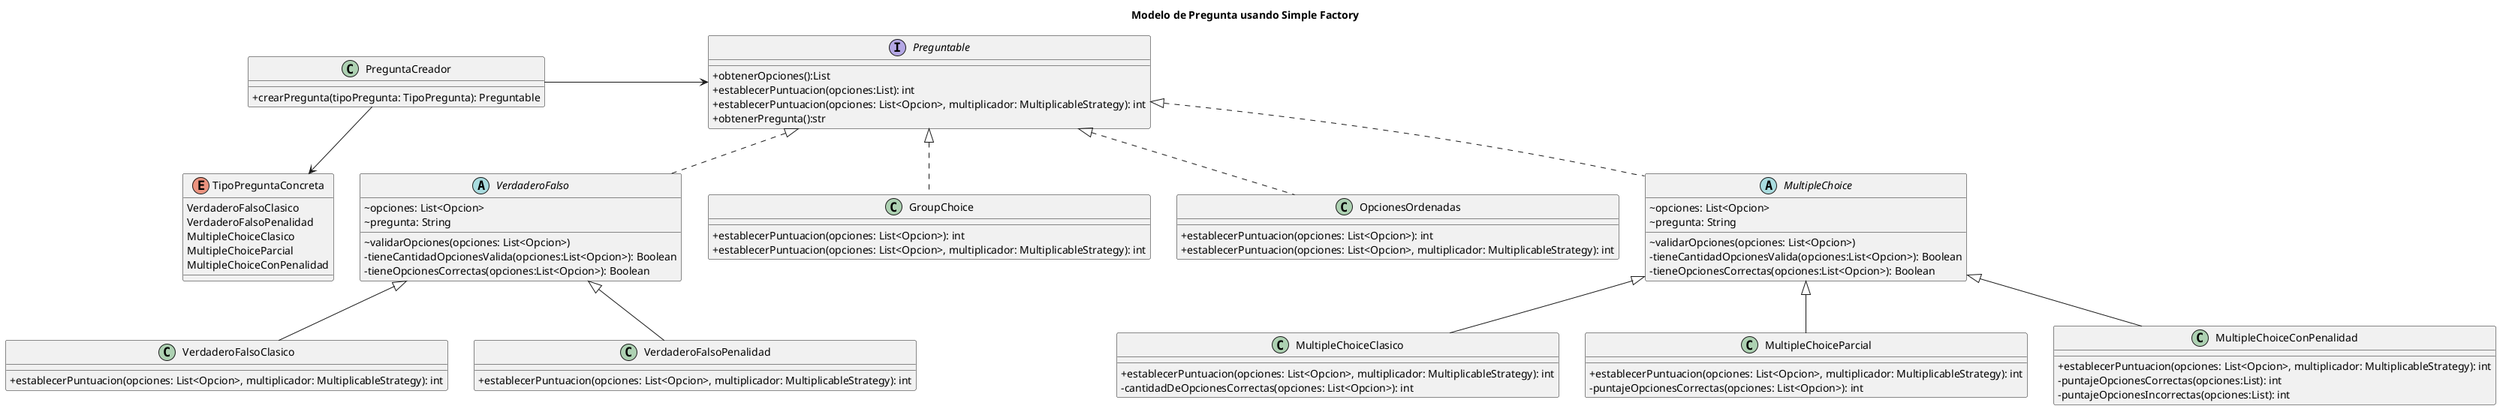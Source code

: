 
@startuml
title Modelo de Pregunta usando Simple Factory
skinparam classAttributeIconSize 0

class PreguntaCreador{
    + crearPregunta(tipoPregunta: TipoPregunta): Preguntable
}

interface Preguntable{
    + obtenerOpciones():List
    + establecerPuntuacion(opciones:List): int
    + establecerPuntuacion(opciones: List<Opcion>, multiplicador: MultiplicableStrategy): int
    + obtenerPregunta():str
}

enum TipoPreguntaConcreta{
    VerdaderoFalsoClasico
    VerdaderoFalsoPenalidad
    MultipleChoiceClasico
    MultipleChoiceParcial
    MultipleChoiceConPenalidad
}

abstract class VerdaderoFalso{
    ~ opciones: List<Opcion>
    ~ pregunta: String
    ~ validarOpciones(opciones: List<Opcion>)
    - tieneCantidadOpcionesValida(opciones:List<Opcion>): Boolean
    - tieneOpcionesCorrectas(opciones:List<Opcion>): Boolean
}

' sin penalidad
class VerdaderoFalsoClasico{
    + establecerPuntuacion(opciones: List<Opcion>, multiplicador: MultiplicableStrategy): int
}

class MultipleChoiceClasico{
    + establecerPuntuacion(opciones: List<Opcion>, multiplicador: MultiplicableStrategy): int
    - cantidadDeOpcionesCorrectas(opciones: List<Opcion>): int
}

class MultipleChoiceParcial{
    + establecerPuntuacion(opciones: List<Opcion>, multiplicador: MultiplicableStrategy): int
    - puntajeOpcionesCorrectas(opciones: List<Opcion>): int
}

' con penalidad
class VerdaderoFalsoPenalidad{
    + establecerPuntuacion(opciones: List<Opcion>, multiplicador: MultiplicableStrategy): int
}

class MultipleChoiceConPenalidad{
    + establecerPuntuacion(opciones: List<Opcion>, multiplicador: MultiplicableStrategy): int
    - puntajeOpcionesCorrectas(opciones:List): int
    - puntajeOpcionesIncorrectas(opciones:List): int
}


' Especiales
class GroupChoice{
    + establecerPuntuacion(opciones: List<Opcion>): int
    + establecerPuntuacion(opciones: List<Opcion>, multiplicador: MultiplicableStrategy): int

}

class OpcionesOrdenadas{
    + establecerPuntuacion(opciones: List<Opcion>): int
    + establecerPuntuacion(opciones: List<Opcion>, multiplicador: MultiplicableStrategy): int

}

abstract class MultipleChoice{
    ~ opciones: List<Opcion>
    ~ pregunta: String
    ~ validarOpciones(opciones: List<Opcion>)
    - tieneCantidadOpcionesValida(opciones:List<Opcion>): Boolean
    - tieneOpcionesCorrectas(opciones:List<Opcion>): Boolean
}


PreguntaCreador -down->TipoPreguntaConcreta
PreguntaCreador -> Preguntable

Preguntable <|.. VerdaderoFalso

' Preg_Penal
VerdaderoFalso <|-- VerdaderoFalsoPenalidad
MultipleChoice <|-- MultipleChoiceConPenalidad


' Pregun_Sin_Penal
VerdaderoFalso <|-- VerdaderoFalsoClasico
Preguntable <|.. MultipleChoice
MultipleChoice <|-- MultipleChoiceParcial
MultipleChoice <|-- MultipleChoiceClasico

Preguntable <|.. GroupChoice
Preguntable <|.. OpcionesOrdenadas

@enduml